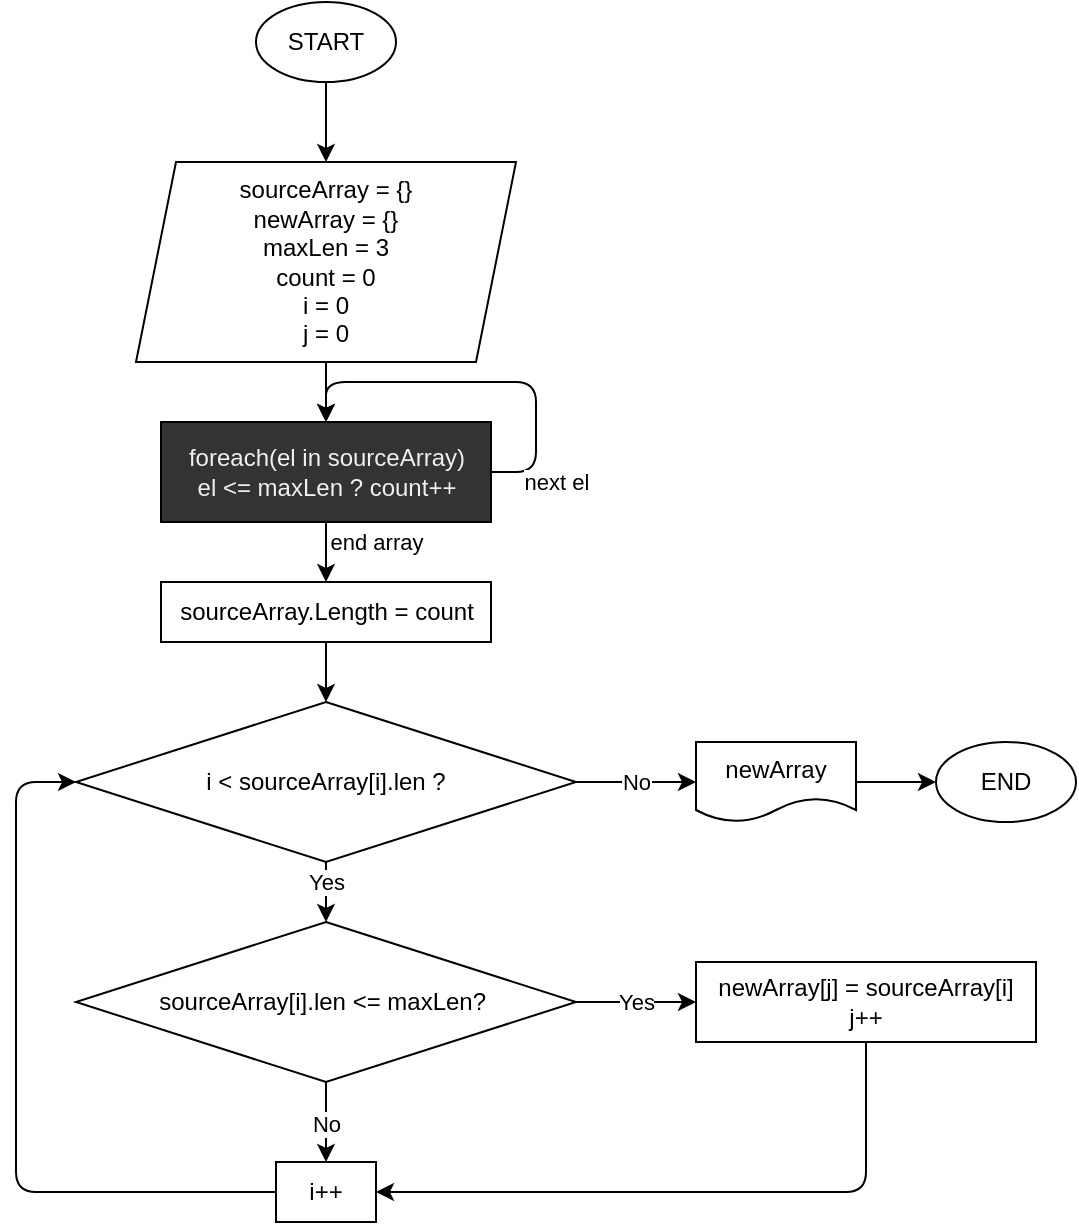 <mxfile>
    <diagram id="Xq30mKAv2xwjatCmazU5" name="Page-1">
        <mxGraphModel dx="1137" dy="481" grid="1" gridSize="10" guides="1" tooltips="1" connect="1" arrows="1" fold="1" page="1" pageScale="1" pageWidth="827" pageHeight="1169" math="0" shadow="0">
            <root>
                <mxCell id="0"/>
                <mxCell id="1" parent="0"/>
                <mxCell id="6" value="" style="edgeStyle=none;html=1;" parent="1" source="2" target="4" edge="1">
                    <mxGeometry relative="1" as="geometry"/>
                </mxCell>
                <mxCell id="2" value="START" style="ellipse;whiteSpace=wrap;html=1;" parent="1" vertex="1">
                    <mxGeometry x="240" y="50" width="70" height="40" as="geometry"/>
                </mxCell>
                <mxCell id="3" value="END" style="ellipse;whiteSpace=wrap;html=1;" parent="1" vertex="1">
                    <mxGeometry x="580" y="420" width="70" height="40" as="geometry"/>
                </mxCell>
                <mxCell id="36" value="" style="edgeStyle=none;html=1;entryX=0.5;entryY=0;entryDx=0;entryDy=0;" parent="1" source="4" edge="1" target="39">
                    <mxGeometry relative="1" as="geometry">
                        <mxPoint x="275" y="270" as="targetPoint"/>
                    </mxGeometry>
                </mxCell>
                <mxCell id="4" value="sourceArray = {}&lt;br&gt;newArray = {}&lt;br&gt;maxLen = 3&lt;br&gt;count = 0&lt;br&gt;i = 0&lt;br&gt;j = 0" style="shape=parallelogram;perimeter=parallelogramPerimeter;whiteSpace=wrap;html=1;fixedSize=1;" parent="1" vertex="1">
                    <mxGeometry x="180" y="130" width="190" height="100" as="geometry"/>
                </mxCell>
                <mxCell id="12" value="" style="edgeStyle=none;html=1;" parent="1" source="9" target="11" edge="1">
                    <mxGeometry relative="1" as="geometry"/>
                </mxCell>
                <mxCell id="17" value="No" style="edgeLabel;html=1;align=center;verticalAlign=middle;resizable=0;points=[];" parent="12" vertex="1" connectable="0">
                    <mxGeometry x="-0.484" y="1" relative="1" as="geometry">
                        <mxPoint x="-1" y="10" as="offset"/>
                    </mxGeometry>
                </mxCell>
                <mxCell id="15" value="" style="edgeStyle=none;html=1;" parent="1" source="9" target="14" edge="1">
                    <mxGeometry relative="1" as="geometry"/>
                </mxCell>
                <mxCell id="16" value="Yes" style="edgeLabel;html=1;align=center;verticalAlign=middle;resizable=0;points=[];" parent="15" vertex="1" connectable="0">
                    <mxGeometry x="-0.34" y="-2" relative="1" as="geometry">
                        <mxPoint x="10" y="-2" as="offset"/>
                    </mxGeometry>
                </mxCell>
                <mxCell id="9" value="sourceArray[i].len &amp;lt;= maxLen?&amp;nbsp;" style="rhombus;whiteSpace=wrap;html=1;" parent="1" vertex="1">
                    <mxGeometry x="150" y="510" width="250" height="80" as="geometry"/>
                </mxCell>
                <mxCell id="11" value="i++" style="whiteSpace=wrap;html=1;" parent="1" vertex="1">
                    <mxGeometry x="250" y="630" width="50" height="30" as="geometry"/>
                </mxCell>
                <mxCell id="18" style="edgeStyle=none;html=1;exitX=0.5;exitY=1;exitDx=0;exitDy=0;entryX=1;entryY=0.5;entryDx=0;entryDy=0;" parent="1" source="14" target="11" edge="1">
                    <mxGeometry relative="1" as="geometry">
                        <Array as="points">
                            <mxPoint x="545" y="645"/>
                        </Array>
                    </mxGeometry>
                </mxCell>
                <mxCell id="14" value="newArray[j] = sourceArray[i]&lt;br&gt;j++" style="whiteSpace=wrap;html=1;" parent="1" vertex="1">
                    <mxGeometry x="460" y="530" width="170" height="40" as="geometry"/>
                </mxCell>
                <mxCell id="22" value="" style="edgeStyle=none;html=1;" parent="1" source="20" target="9" edge="1">
                    <mxGeometry relative="1" as="geometry"/>
                </mxCell>
                <mxCell id="27" value="Yes" style="edgeLabel;html=1;align=center;verticalAlign=middle;resizable=0;points=[];" parent="22" vertex="1" connectable="0">
                    <mxGeometry x="-0.463" relative="1" as="geometry">
                        <mxPoint y="2" as="offset"/>
                    </mxGeometry>
                </mxCell>
                <mxCell id="25" value="" style="edgeStyle=none;html=1;" parent="1" source="20" target="24" edge="1">
                    <mxGeometry relative="1" as="geometry"/>
                </mxCell>
                <mxCell id="26" value="No" style="edgeLabel;html=1;align=center;verticalAlign=middle;resizable=0;points=[];" parent="25" vertex="1" connectable="0">
                    <mxGeometry x="0.431" y="2" relative="1" as="geometry">
                        <mxPoint x="-13" y="2" as="offset"/>
                    </mxGeometry>
                </mxCell>
                <mxCell id="20" value="i &amp;lt; sourceArray[i].len ?" style="rhombus;whiteSpace=wrap;html=1;" parent="1" vertex="1">
                    <mxGeometry x="150" y="400" width="250" height="80" as="geometry"/>
                </mxCell>
                <mxCell id="23" style="edgeStyle=none;html=1;exitX=0;exitY=0.5;exitDx=0;exitDy=0;entryX=0;entryY=0.5;entryDx=0;entryDy=0;" parent="1" source="11" target="20" edge="1">
                    <mxGeometry relative="1" as="geometry">
                        <mxPoint x="250" y="645" as="sourcePoint"/>
                        <mxPoint x="150" y="440" as="targetPoint"/>
                        <Array as="points">
                            <mxPoint x="120" y="645"/>
                            <mxPoint x="120" y="440"/>
                        </Array>
                    </mxGeometry>
                </mxCell>
                <mxCell id="28" value="" style="edgeStyle=none;html=1;" parent="1" source="24" target="3" edge="1">
                    <mxGeometry relative="1" as="geometry"/>
                </mxCell>
                <mxCell id="24" value="newArray" style="shape=document;whiteSpace=wrap;html=1;boundedLbl=1;" parent="1" vertex="1">
                    <mxGeometry x="460" y="420" width="80" height="40" as="geometry"/>
                </mxCell>
                <mxCell id="41" value="" style="edgeStyle=none;html=1;" edge="1" parent="1" source="39" target="40">
                    <mxGeometry relative="1" as="geometry"/>
                </mxCell>
                <mxCell id="46" value="end array" style="edgeLabel;html=1;align=center;verticalAlign=middle;resizable=0;points=[];" vertex="1" connectable="0" parent="41">
                    <mxGeometry x="-0.785" relative="1" as="geometry">
                        <mxPoint x="25" y="7" as="offset"/>
                    </mxGeometry>
                </mxCell>
                <mxCell id="44" style="edgeStyle=none;html=1;exitX=1;exitY=0.5;exitDx=0;exitDy=0;" edge="1" parent="1" source="39">
                    <mxGeometry relative="1" as="geometry">
                        <mxPoint x="275" y="260" as="targetPoint"/>
                        <Array as="points">
                            <mxPoint x="380" y="285"/>
                            <mxPoint x="380" y="240"/>
                            <mxPoint x="275" y="240"/>
                        </Array>
                    </mxGeometry>
                </mxCell>
                <mxCell id="45" value="next el" style="edgeLabel;html=1;align=center;verticalAlign=middle;resizable=0;points=[];" vertex="1" connectable="0" parent="44">
                    <mxGeometry x="-0.446" relative="1" as="geometry">
                        <mxPoint x="10" y="36" as="offset"/>
                    </mxGeometry>
                </mxCell>
                <mxCell id="39" value="&lt;span style=&quot;color: rgb(240 , 240 , 240) ; font-family: &amp;#34;helvetica&amp;#34; ; font-size: 12px ; font-style: normal ; font-weight: 400 ; letter-spacing: normal ; text-align: center ; text-indent: 0px ; text-transform: none ; word-spacing: 0px ; display: inline ; float: none&quot;&gt;foreach(el in sourceArray)&lt;/span&gt;&lt;br style=&quot;color: rgb(240 , 240 , 240) ; font-family: &amp;#34;helvetica&amp;#34; ; font-size: 12px ; font-style: normal ; font-weight: 400 ; letter-spacing: normal ; text-align: center ; text-indent: 0px ; text-transform: none ; word-spacing: 0px&quot;&gt;&lt;span style=&quot;color: rgb(240 , 240 , 240) ; font-family: &amp;#34;helvetica&amp;#34; ; font-size: 12px ; font-style: normal ; font-weight: 400 ; letter-spacing: normal ; text-align: center ; text-indent: 0px ; text-transform: none ; word-spacing: 0px ; display: inline ; float: none&quot;&gt;el &amp;lt;= maxLen ? count++&lt;/span&gt;" style="rounded=0;whiteSpace=wrap;html=1;fillColor=#333333;" parent="1" vertex="1">
                    <mxGeometry x="192.5" y="260" width="165" height="50" as="geometry"/>
                </mxCell>
                <mxCell id="42" value="" style="edgeStyle=none;html=1;" edge="1" parent="1" source="40" target="20">
                    <mxGeometry relative="1" as="geometry"/>
                </mxCell>
                <mxCell id="40" value="&lt;font face=&quot;helvetica&quot;&gt;sourceArray.Length = count&lt;/font&gt;" style="rounded=0;whiteSpace=wrap;html=1;fillColor=default;" vertex="1" parent="1">
                    <mxGeometry x="192.5" y="340" width="165" height="30" as="geometry"/>
                </mxCell>
            </root>
        </mxGraphModel>
    </diagram>
</mxfile>